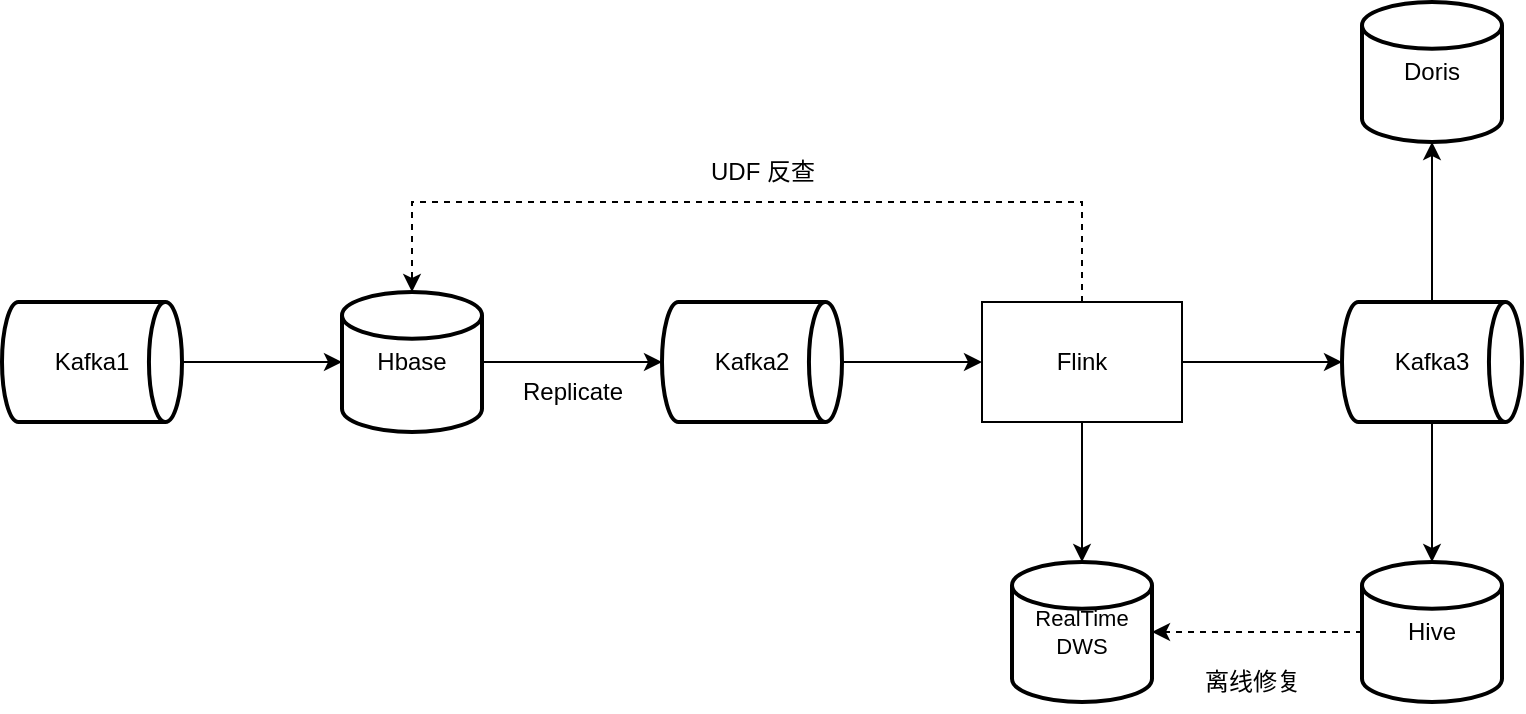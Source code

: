<mxfile version="24.7.17">
  <diagram name="Page-1" id="7f60-JYQHoIR9ixTyBDR">
    <mxGraphModel dx="1101" dy="604" grid="1" gridSize="10" guides="1" tooltips="1" connect="1" arrows="1" fold="1" page="1" pageScale="1" pageWidth="850" pageHeight="1100" math="0" shadow="0">
      <root>
        <mxCell id="0" />
        <mxCell id="1" parent="0" />
        <mxCell id="rWnAVEmdezh-Uz3qvkcR-1" value="Doris" style="strokeWidth=2;html=1;shape=mxgraph.flowchart.database;whiteSpace=wrap;labelBackgroundColor=none;" vertex="1" parent="1">
          <mxGeometry x="710" y="210" width="70" height="70" as="geometry" />
        </mxCell>
        <mxCell id="rWnAVEmdezh-Uz3qvkcR-18" value="" style="edgeStyle=none;rounded=0;orthogonalLoop=1;jettySize=auto;html=1;" edge="1" parent="1" source="rWnAVEmdezh-Uz3qvkcR-2" target="rWnAVEmdezh-Uz3qvkcR-1">
          <mxGeometry relative="1" as="geometry" />
        </mxCell>
        <mxCell id="rWnAVEmdezh-Uz3qvkcR-19" value="" style="edgeStyle=none;rounded=0;orthogonalLoop=1;jettySize=auto;html=1;" edge="1" parent="1" source="rWnAVEmdezh-Uz3qvkcR-2" target="rWnAVEmdezh-Uz3qvkcR-5">
          <mxGeometry relative="1" as="geometry" />
        </mxCell>
        <mxCell id="rWnAVEmdezh-Uz3qvkcR-2" value="Kafka3" style="strokeWidth=2;html=1;shape=mxgraph.flowchart.direct_data;whiteSpace=wrap;labelBackgroundColor=none;" vertex="1" parent="1">
          <mxGeometry x="700" y="360" width="90" height="60" as="geometry" />
        </mxCell>
        <mxCell id="rWnAVEmdezh-Uz3qvkcR-11" value="" style="edgeStyle=orthogonalEdgeStyle;rounded=0;orthogonalLoop=1;jettySize=auto;html=1;" edge="1" parent="1" source="rWnAVEmdezh-Uz3qvkcR-3" target="rWnAVEmdezh-Uz3qvkcR-10">
          <mxGeometry relative="1" as="geometry" />
        </mxCell>
        <mxCell id="rWnAVEmdezh-Uz3qvkcR-3" value="Kafka2" style="strokeWidth=2;html=1;shape=mxgraph.flowchart.direct_data;whiteSpace=wrap;labelBackgroundColor=none;" vertex="1" parent="1">
          <mxGeometry x="360" y="360" width="90" height="60" as="geometry" />
        </mxCell>
        <mxCell id="rWnAVEmdezh-Uz3qvkcR-8" value="" style="edgeStyle=orthogonalEdgeStyle;rounded=0;orthogonalLoop=1;jettySize=auto;html=1;" edge="1" parent="1" source="rWnAVEmdezh-Uz3qvkcR-4" target="rWnAVEmdezh-Uz3qvkcR-6">
          <mxGeometry relative="1" as="geometry" />
        </mxCell>
        <mxCell id="rWnAVEmdezh-Uz3qvkcR-4" value="Kafka1" style="strokeWidth=2;html=1;shape=mxgraph.flowchart.direct_data;whiteSpace=wrap;labelBackgroundColor=none;" vertex="1" parent="1">
          <mxGeometry x="30" y="360" width="90" height="60" as="geometry" />
        </mxCell>
        <mxCell id="rWnAVEmdezh-Uz3qvkcR-27" value="" style="edgeStyle=none;rounded=0;orthogonalLoop=1;jettySize=auto;html=1;dashed=1;" edge="1" parent="1" source="rWnAVEmdezh-Uz3qvkcR-5" target="rWnAVEmdezh-Uz3qvkcR-25">
          <mxGeometry relative="1" as="geometry" />
        </mxCell>
        <mxCell id="rWnAVEmdezh-Uz3qvkcR-5" value="Hive" style="strokeWidth=2;html=1;shape=mxgraph.flowchart.database;whiteSpace=wrap;labelBackgroundColor=none;" vertex="1" parent="1">
          <mxGeometry x="710" y="490" width="70" height="70" as="geometry" />
        </mxCell>
        <mxCell id="rWnAVEmdezh-Uz3qvkcR-9" value="" style="edgeStyle=orthogonalEdgeStyle;rounded=0;orthogonalLoop=1;jettySize=auto;html=1;" edge="1" parent="1" source="rWnAVEmdezh-Uz3qvkcR-6" target="rWnAVEmdezh-Uz3qvkcR-3">
          <mxGeometry relative="1" as="geometry" />
        </mxCell>
        <mxCell id="rWnAVEmdezh-Uz3qvkcR-6" value="Hbase" style="strokeWidth=2;html=1;shape=mxgraph.flowchart.database;whiteSpace=wrap;labelBackgroundColor=none;" vertex="1" parent="1">
          <mxGeometry x="200" y="355" width="70" height="70" as="geometry" />
        </mxCell>
        <mxCell id="rWnAVEmdezh-Uz3qvkcR-17" value="" style="edgeStyle=none;rounded=0;orthogonalLoop=1;jettySize=auto;html=1;" edge="1" parent="1" source="rWnAVEmdezh-Uz3qvkcR-10" target="rWnAVEmdezh-Uz3qvkcR-2">
          <mxGeometry relative="1" as="geometry" />
        </mxCell>
        <mxCell id="rWnAVEmdezh-Uz3qvkcR-10" value="Flink" style="rounded=0;whiteSpace=wrap;html=1;" vertex="1" parent="1">
          <mxGeometry x="520" y="360" width="100" height="60" as="geometry" />
        </mxCell>
        <mxCell id="rWnAVEmdezh-Uz3qvkcR-16" value="" style="endArrow=classic;html=1;rounded=0;exitX=0.5;exitY=0;exitDx=0;exitDy=0;exitPerimeter=0;entryX=0.5;entryY=0;entryDx=0;entryDy=0;entryPerimeter=0;dashed=1;" edge="1" parent="1" source="rWnAVEmdezh-Uz3qvkcR-10" target="rWnAVEmdezh-Uz3qvkcR-6">
          <mxGeometry width="50" height="50" relative="1" as="geometry">
            <mxPoint x="400" y="390" as="sourcePoint" />
            <mxPoint x="450" y="340" as="targetPoint" />
            <Array as="points">
              <mxPoint x="570" y="310" />
              <mxPoint x="235" y="310" />
            </Array>
          </mxGeometry>
        </mxCell>
        <mxCell id="rWnAVEmdezh-Uz3qvkcR-22" value="UDF 反查" style="text;html=1;align=center;verticalAlign=middle;resizable=0;points=[];autosize=1;strokeColor=none;fillColor=none;" vertex="1" parent="1">
          <mxGeometry x="370" y="280" width="80" height="30" as="geometry" />
        </mxCell>
        <mxCell id="rWnAVEmdezh-Uz3qvkcR-23" value="Replicate" style="text;html=1;align=center;verticalAlign=middle;resizable=0;points=[];autosize=1;strokeColor=none;fillColor=none;" vertex="1" parent="1">
          <mxGeometry x="280" y="390" width="70" height="30" as="geometry" />
        </mxCell>
        <mxCell id="rWnAVEmdezh-Uz3qvkcR-24" value="离线修复" style="text;html=1;align=center;verticalAlign=middle;resizable=0;points=[];autosize=1;strokeColor=none;fillColor=none;" vertex="1" parent="1">
          <mxGeometry x="620" y="535" width="70" height="30" as="geometry" />
        </mxCell>
        <mxCell id="rWnAVEmdezh-Uz3qvkcR-25" value="&lt;font style=&quot;font-size: 11px;&quot;&gt;RealTime DWS&lt;/font&gt;" style="strokeWidth=2;html=1;shape=mxgraph.flowchart.database;whiteSpace=wrap;labelBackgroundColor=none;align=center;fontSize=11;" vertex="1" parent="1">
          <mxGeometry x="535" y="490" width="70" height="70" as="geometry" />
        </mxCell>
        <mxCell id="rWnAVEmdezh-Uz3qvkcR-26" style="edgeStyle=none;rounded=0;orthogonalLoop=1;jettySize=auto;html=1;exitX=0.5;exitY=1;exitDx=0;exitDy=0;entryX=0.5;entryY=0;entryDx=0;entryDy=0;entryPerimeter=0;" edge="1" parent="1" source="rWnAVEmdezh-Uz3qvkcR-10" target="rWnAVEmdezh-Uz3qvkcR-25">
          <mxGeometry relative="1" as="geometry" />
        </mxCell>
      </root>
    </mxGraphModel>
  </diagram>
</mxfile>
